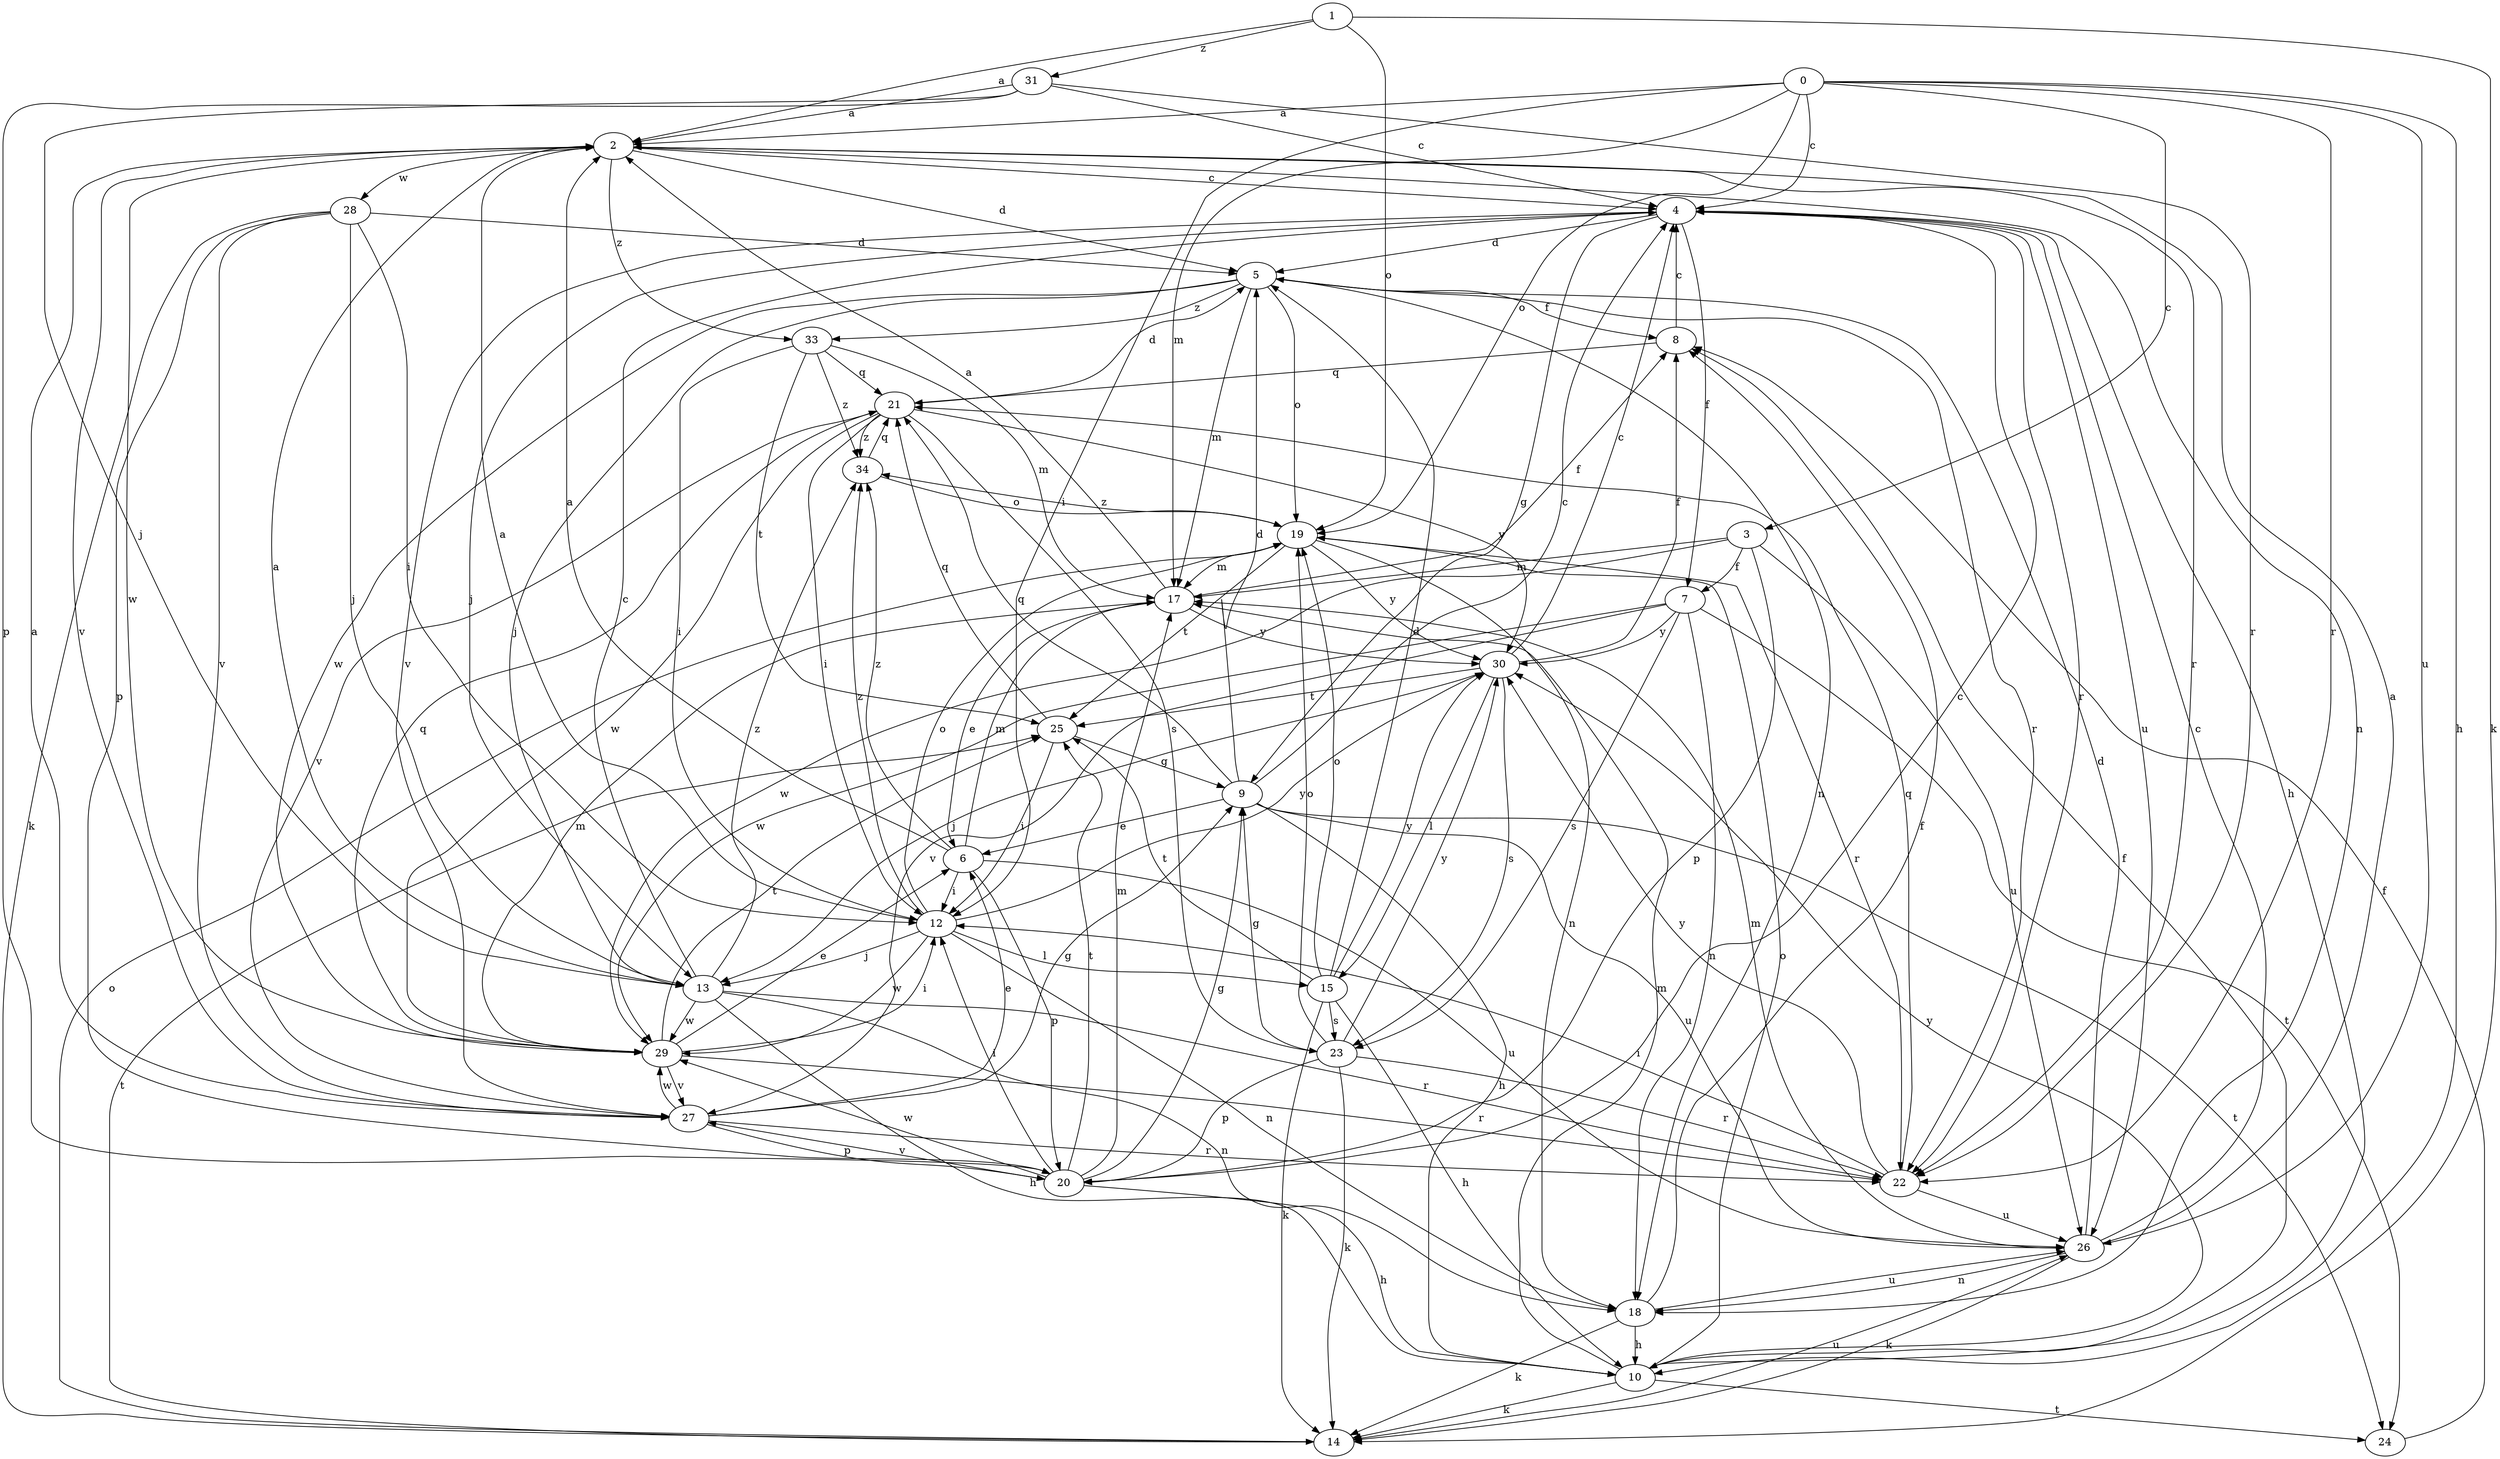 strict digraph  {
0;
1;
2;
3;
4;
5;
6;
7;
8;
9;
10;
12;
13;
14;
15;
17;
18;
19;
20;
21;
22;
23;
24;
25;
26;
27;
28;
29;
30;
31;
33;
34;
0 -> 2  [label=a];
0 -> 3  [label=c];
0 -> 4  [label=c];
0 -> 10  [label=h];
0 -> 12  [label=i];
0 -> 17  [label=m];
0 -> 19  [label=o];
0 -> 22  [label=r];
0 -> 26  [label=u];
1 -> 2  [label=a];
1 -> 14  [label=k];
1 -> 19  [label=o];
1 -> 31  [label=z];
2 -> 4  [label=c];
2 -> 5  [label=d];
2 -> 18  [label=n];
2 -> 22  [label=r];
2 -> 27  [label=v];
2 -> 28  [label=w];
2 -> 29  [label=w];
2 -> 33  [label=z];
3 -> 7  [label=f];
3 -> 17  [label=m];
3 -> 20  [label=p];
3 -> 26  [label=u];
3 -> 29  [label=w];
4 -> 5  [label=d];
4 -> 7  [label=f];
4 -> 9  [label=g];
4 -> 10  [label=h];
4 -> 13  [label=j];
4 -> 22  [label=r];
4 -> 26  [label=u];
4 -> 27  [label=v];
5 -> 8  [label=f];
5 -> 13  [label=j];
5 -> 17  [label=m];
5 -> 18  [label=n];
5 -> 19  [label=o];
5 -> 22  [label=r];
5 -> 29  [label=w];
5 -> 33  [label=z];
6 -> 2  [label=a];
6 -> 12  [label=i];
6 -> 17  [label=m];
6 -> 20  [label=p];
6 -> 26  [label=u];
6 -> 34  [label=z];
7 -> 18  [label=n];
7 -> 23  [label=s];
7 -> 24  [label=t];
7 -> 27  [label=v];
7 -> 29  [label=w];
7 -> 30  [label=y];
8 -> 4  [label=c];
8 -> 21  [label=q];
9 -> 4  [label=c];
9 -> 5  [label=d];
9 -> 6  [label=e];
9 -> 10  [label=h];
9 -> 21  [label=q];
9 -> 24  [label=t];
9 -> 26  [label=u];
10 -> 8  [label=f];
10 -> 14  [label=k];
10 -> 17  [label=m];
10 -> 19  [label=o];
10 -> 24  [label=t];
10 -> 30  [label=y];
12 -> 2  [label=a];
12 -> 13  [label=j];
12 -> 15  [label=l];
12 -> 18  [label=n];
12 -> 19  [label=o];
12 -> 29  [label=w];
12 -> 30  [label=y];
12 -> 34  [label=z];
13 -> 2  [label=a];
13 -> 4  [label=c];
13 -> 10  [label=h];
13 -> 18  [label=n];
13 -> 22  [label=r];
13 -> 29  [label=w];
13 -> 34  [label=z];
14 -> 19  [label=o];
14 -> 25  [label=t];
14 -> 26  [label=u];
15 -> 5  [label=d];
15 -> 10  [label=h];
15 -> 14  [label=k];
15 -> 19  [label=o];
15 -> 23  [label=s];
15 -> 25  [label=t];
15 -> 30  [label=y];
17 -> 2  [label=a];
17 -> 6  [label=e];
17 -> 8  [label=f];
17 -> 30  [label=y];
18 -> 8  [label=f];
18 -> 10  [label=h];
18 -> 14  [label=k];
18 -> 26  [label=u];
19 -> 17  [label=m];
19 -> 18  [label=n];
19 -> 22  [label=r];
19 -> 25  [label=t];
19 -> 30  [label=y];
19 -> 34  [label=z];
20 -> 4  [label=c];
20 -> 9  [label=g];
20 -> 10  [label=h];
20 -> 12  [label=i];
20 -> 17  [label=m];
20 -> 25  [label=t];
20 -> 27  [label=v];
20 -> 29  [label=w];
21 -> 5  [label=d];
21 -> 12  [label=i];
21 -> 23  [label=s];
21 -> 27  [label=v];
21 -> 29  [label=w];
21 -> 30  [label=y];
21 -> 34  [label=z];
22 -> 12  [label=i];
22 -> 21  [label=q];
22 -> 26  [label=u];
22 -> 30  [label=y];
23 -> 9  [label=g];
23 -> 14  [label=k];
23 -> 19  [label=o];
23 -> 20  [label=p];
23 -> 22  [label=r];
23 -> 30  [label=y];
24 -> 8  [label=f];
25 -> 9  [label=g];
25 -> 12  [label=i];
25 -> 21  [label=q];
26 -> 2  [label=a];
26 -> 4  [label=c];
26 -> 5  [label=d];
26 -> 14  [label=k];
26 -> 17  [label=m];
26 -> 18  [label=n];
27 -> 2  [label=a];
27 -> 6  [label=e];
27 -> 9  [label=g];
27 -> 20  [label=p];
27 -> 22  [label=r];
27 -> 29  [label=w];
28 -> 5  [label=d];
28 -> 12  [label=i];
28 -> 13  [label=j];
28 -> 14  [label=k];
28 -> 20  [label=p];
28 -> 27  [label=v];
29 -> 6  [label=e];
29 -> 12  [label=i];
29 -> 17  [label=m];
29 -> 21  [label=q];
29 -> 22  [label=r];
29 -> 25  [label=t];
29 -> 27  [label=v];
30 -> 4  [label=c];
30 -> 8  [label=f];
30 -> 13  [label=j];
30 -> 15  [label=l];
30 -> 23  [label=s];
30 -> 25  [label=t];
31 -> 2  [label=a];
31 -> 4  [label=c];
31 -> 13  [label=j];
31 -> 20  [label=p];
31 -> 22  [label=r];
33 -> 12  [label=i];
33 -> 17  [label=m];
33 -> 21  [label=q];
33 -> 25  [label=t];
33 -> 34  [label=z];
34 -> 19  [label=o];
34 -> 21  [label=q];
}
